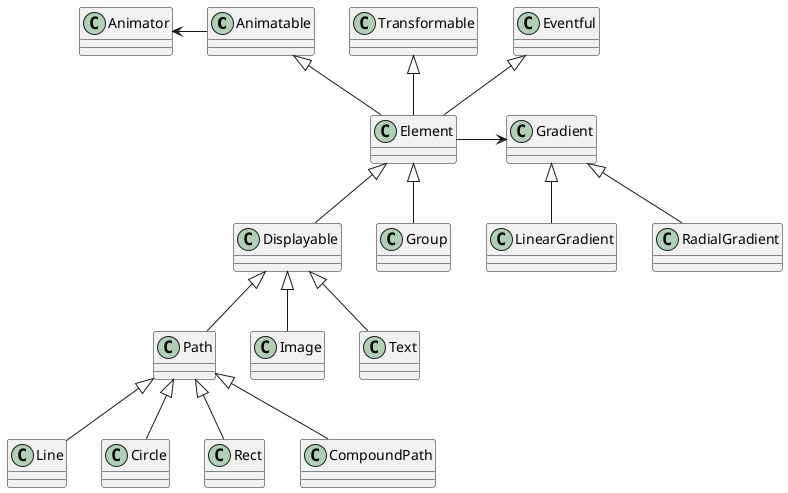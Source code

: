 @startuml structure

class Animatable
class Transformable
class Eventful
class Element
class Displayable


Animatable <|-- Element
Transformable <|-- Element
Eventful <|-- Element
Element <|-- Displayable
Element <|-- Group
Displayable <|-- Path
Displayable <|-- Image
Displayable <|-- Text

Path <|-- Line
Path <|-- Circle
Path <|-- Rect
Path <|-- CompoundPath

Animatable --left-> Animator
Element -> Gradient

Gradient <|-- LinearGradient
Gradient <|-- RadialGradient

@enduml

